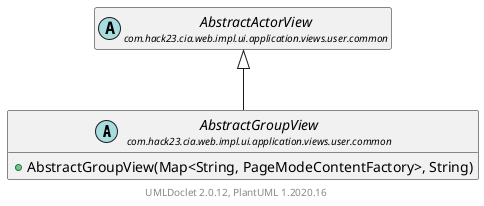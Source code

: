 @startuml
    set namespaceSeparator none
    hide empty fields
    hide empty methods

    abstract class "<size:14>AbstractGroupView\n<size:10>com.hack23.cia.web.impl.ui.application.views.user.common" as com.hack23.cia.web.impl.ui.application.views.user.common.AbstractGroupView [[AbstractGroupView.html]] {
        +AbstractGroupView(Map<String, PageModeContentFactory>, String)
    }

    abstract class "<size:14>AbstractActorView\n<size:10>com.hack23.cia.web.impl.ui.application.views.user.common" as com.hack23.cia.web.impl.ui.application.views.user.common.AbstractActorView [[AbstractActorView.html]]

    com.hack23.cia.web.impl.ui.application.views.user.common.AbstractActorView <|-- com.hack23.cia.web.impl.ui.application.views.user.common.AbstractGroupView

    center footer UMLDoclet 2.0.12, PlantUML 1.2020.16
@enduml
